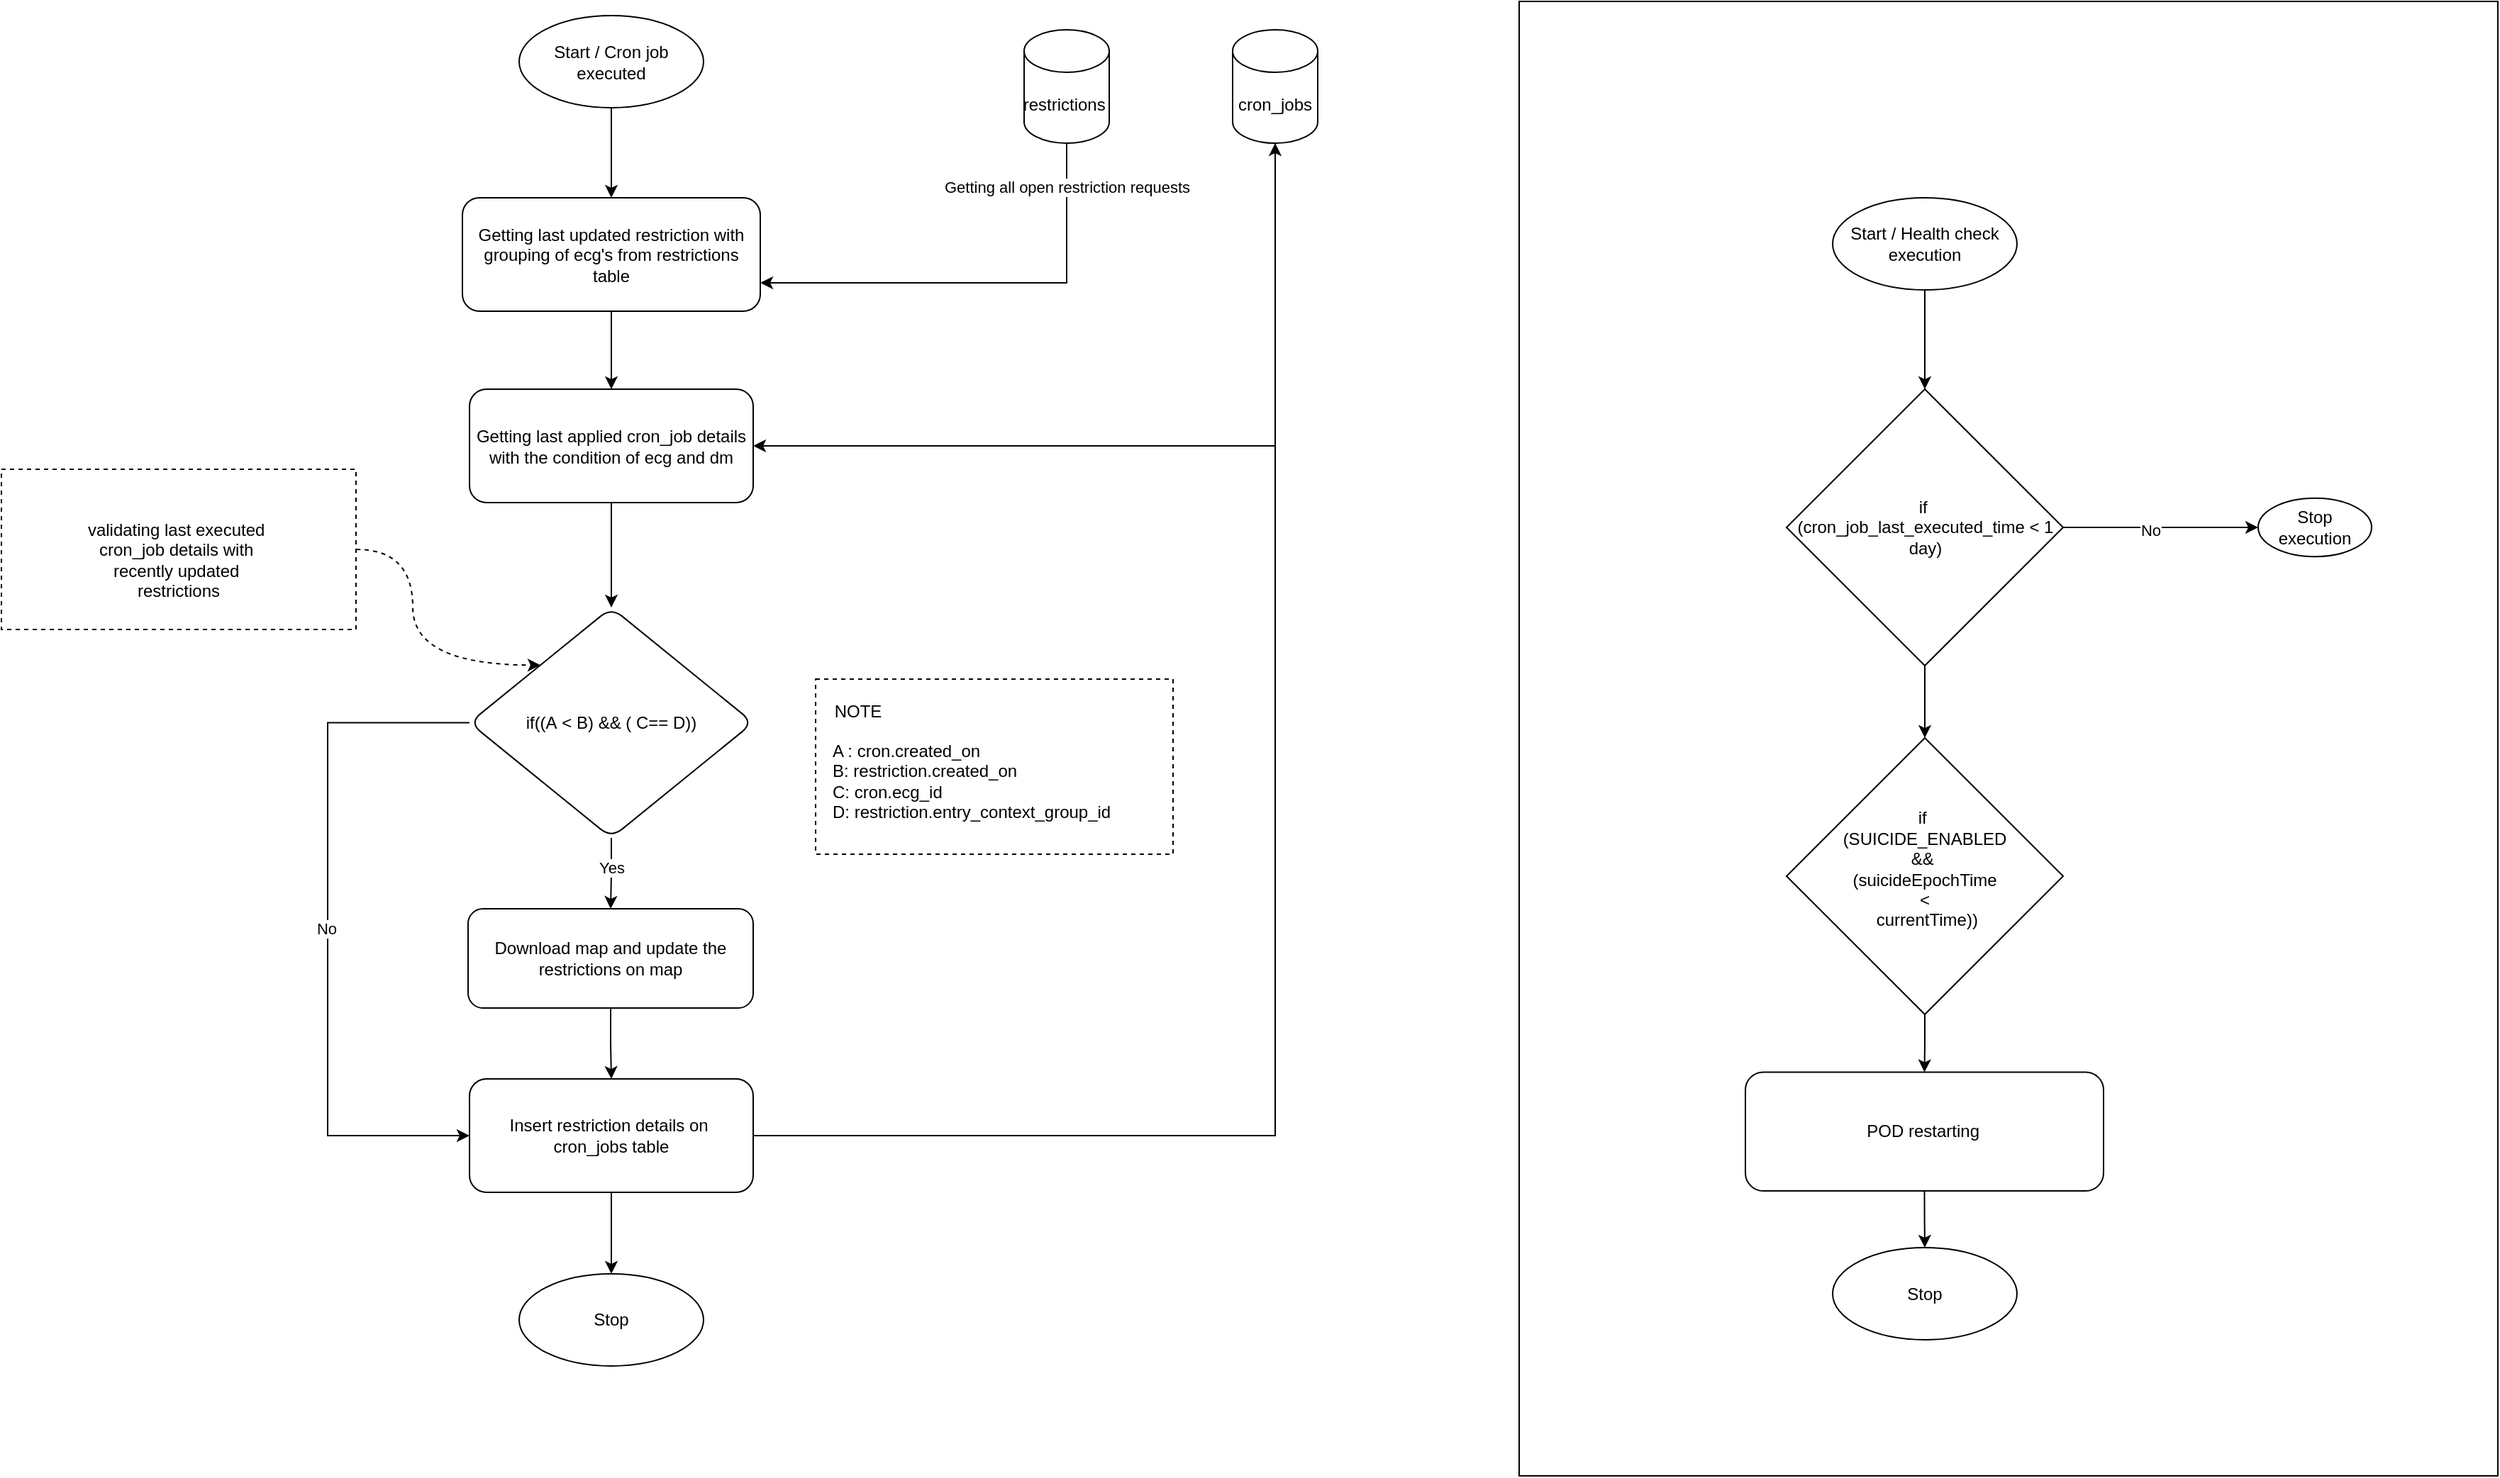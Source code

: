<mxfile version="24.7.17">
  <diagram name="Page-1" id="vAOD8KEE5CEis8ILfhlD">
    <mxGraphModel dx="2651" dy="960" grid="1" gridSize="10" guides="1" tooltips="1" connect="1" arrows="1" fold="1" page="1" pageScale="1" pageWidth="827" pageHeight="1169" math="0" shadow="0">
      <root>
        <mxCell id="0" />
        <mxCell id="1" parent="0" />
        <mxCell id="skjPZMmQEE1Fa7M3AOO7-21" value="" style="rounded=0;whiteSpace=wrap;html=1;fillColor=none;" parent="1" vertex="1">
          <mxGeometry x="910" y="60" width="690" height="1040" as="geometry" />
        </mxCell>
        <mxCell id="stXpBWwS-PEf_fCnOzC--5" value="" style="edgeStyle=orthogonalEdgeStyle;rounded=0;orthogonalLoop=1;jettySize=auto;html=1;" parent="1" source="stXpBWwS-PEf_fCnOzC--1" target="stXpBWwS-PEf_fCnOzC--4" edge="1">
          <mxGeometry relative="1" as="geometry" />
        </mxCell>
        <mxCell id="stXpBWwS-PEf_fCnOzC--1" value="Start / Cron job executed" style="ellipse;whiteSpace=wrap;html=1;fillColor=none;" parent="1" vertex="1">
          <mxGeometry x="205" y="70" width="130" height="65" as="geometry" />
        </mxCell>
        <mxCell id="stXpBWwS-PEf_fCnOzC--14" value="" style="edgeStyle=orthogonalEdgeStyle;rounded=0;orthogonalLoop=1;jettySize=auto;html=1;" parent="1" source="MxeqKNj8xu_JnEBf65KC-8" target="stXpBWwS-PEf_fCnOzC--13" edge="1">
          <mxGeometry relative="1" as="geometry" />
        </mxCell>
        <mxCell id="stXpBWwS-PEf_fCnOzC--4" value="Getting last updated restriction with grouping of ecg&#39;s from restrictions table" style="rounded=1;whiteSpace=wrap;html=1;fillColor=none;" parent="1" vertex="1">
          <mxGeometry x="165" y="198.5" width="210" height="80" as="geometry" />
        </mxCell>
        <mxCell id="MxeqKNj8xu_JnEBf65KC-10" style="edgeStyle=orthogonalEdgeStyle;rounded=0;orthogonalLoop=1;jettySize=auto;html=1;exitX=0.5;exitY=1;exitDx=0;exitDy=0;exitPerimeter=0;entryX=1;entryY=0.5;entryDx=0;entryDy=0;" edge="1" parent="1" source="stXpBWwS-PEf_fCnOzC--6" target="MxeqKNj8xu_JnEBf65KC-8">
          <mxGeometry relative="1" as="geometry" />
        </mxCell>
        <mxCell id="stXpBWwS-PEf_fCnOzC--6" value="cron_jobs" style="shape=cylinder3;whiteSpace=wrap;html=1;boundedLbl=1;backgroundOutline=1;size=15;fillColor=none;" parent="1" vertex="1">
          <mxGeometry x="708" y="80" width="60" height="80" as="geometry" />
        </mxCell>
        <mxCell id="stXpBWwS-PEf_fCnOzC--11" style="edgeStyle=orthogonalEdgeStyle;rounded=0;orthogonalLoop=1;jettySize=auto;html=1;exitX=0.5;exitY=1;exitDx=0;exitDy=0;exitPerimeter=0;entryX=1;entryY=0.75;entryDx=0;entryDy=0;" parent="1" source="stXpBWwS-PEf_fCnOzC--10" target="stXpBWwS-PEf_fCnOzC--4" edge="1">
          <mxGeometry relative="1" as="geometry" />
        </mxCell>
        <mxCell id="stXpBWwS-PEf_fCnOzC--12" value="Getting all open restriction requests" style="edgeLabel;html=1;align=center;verticalAlign=middle;resizable=0;points=[];" parent="stXpBWwS-PEf_fCnOzC--11" vertex="1" connectable="0">
          <mxGeometry x="-0.524" y="2" relative="1" as="geometry">
            <mxPoint x="-2" y="-44" as="offset" />
          </mxGeometry>
        </mxCell>
        <mxCell id="stXpBWwS-PEf_fCnOzC--10" value="restrictions&amp;nbsp;" style="shape=cylinder3;whiteSpace=wrap;html=1;boundedLbl=1;backgroundOutline=1;size=15;fillColor=none;" parent="1" vertex="1">
          <mxGeometry x="561" y="80" width="60" height="80" as="geometry" />
        </mxCell>
        <mxCell id="stXpBWwS-PEf_fCnOzC--19" value="" style="edgeStyle=orthogonalEdgeStyle;rounded=0;orthogonalLoop=1;jettySize=auto;html=1;" parent="1" source="stXpBWwS-PEf_fCnOzC--13" target="stXpBWwS-PEf_fCnOzC--18" edge="1">
          <mxGeometry relative="1" as="geometry" />
        </mxCell>
        <mxCell id="stXpBWwS-PEf_fCnOzC--34" value="Yes" style="edgeLabel;html=1;align=center;verticalAlign=middle;resizable=0;points=[];" parent="stXpBWwS-PEf_fCnOzC--19" vertex="1" connectable="0">
          <mxGeometry x="-0.161" relative="1" as="geometry">
            <mxPoint as="offset" />
          </mxGeometry>
        </mxCell>
        <mxCell id="MxeqKNj8xu_JnEBf65KC-11" style="edgeStyle=orthogonalEdgeStyle;rounded=0;orthogonalLoop=1;jettySize=auto;html=1;exitX=0;exitY=0.5;exitDx=0;exitDy=0;entryX=0;entryY=0.5;entryDx=0;entryDy=0;" edge="1" parent="1" source="stXpBWwS-PEf_fCnOzC--13" target="stXpBWwS-PEf_fCnOzC--22">
          <mxGeometry relative="1" as="geometry">
            <Array as="points">
              <mxPoint x="70" y="569" />
              <mxPoint x="70" y="860" />
            </Array>
          </mxGeometry>
        </mxCell>
        <mxCell id="MxeqKNj8xu_JnEBf65KC-12" value="No" style="edgeLabel;html=1;align=center;verticalAlign=middle;resizable=0;points=[];" vertex="1" connectable="0" parent="MxeqKNj8xu_JnEBf65KC-11">
          <mxGeometry x="-0.004" y="-1" relative="1" as="geometry">
            <mxPoint as="offset" />
          </mxGeometry>
        </mxCell>
        <mxCell id="stXpBWwS-PEf_fCnOzC--13" value="&lt;div&gt;if((A&lt;span style=&quot;background-color: initial;&quot;&gt;&amp;nbsp;&amp;lt; B) &amp;amp;&amp;amp; ( C== D))&lt;/span&gt;&lt;/div&gt;" style="rhombus;whiteSpace=wrap;html=1;rounded=1;fillColor=none;" parent="1" vertex="1">
          <mxGeometry x="170" y="487.5" width="200" height="162.5" as="geometry" />
        </mxCell>
        <mxCell id="stXpBWwS-PEf_fCnOzC--23" value="" style="edgeStyle=orthogonalEdgeStyle;rounded=0;orthogonalLoop=1;jettySize=auto;html=1;" parent="1" source="stXpBWwS-PEf_fCnOzC--18" target="stXpBWwS-PEf_fCnOzC--22" edge="1">
          <mxGeometry relative="1" as="geometry" />
        </mxCell>
        <mxCell id="stXpBWwS-PEf_fCnOzC--18" value="Download map and update the restrictions on map" style="whiteSpace=wrap;html=1;rounded=1;fillColor=none;" parent="1" vertex="1">
          <mxGeometry x="169" y="700" width="201" height="70" as="geometry" />
        </mxCell>
        <mxCell id="stXpBWwS-PEf_fCnOzC--27" value="" style="edgeStyle=orthogonalEdgeStyle;rounded=0;orthogonalLoop=1;jettySize=auto;html=1;" parent="1" source="stXpBWwS-PEf_fCnOzC--22" edge="1">
          <mxGeometry relative="1" as="geometry">
            <mxPoint x="270" y="957.5" as="targetPoint" />
          </mxGeometry>
        </mxCell>
        <mxCell id="stXpBWwS-PEf_fCnOzC--22" value="Insert restriction details on&amp;nbsp;&lt;div&gt;cron_jobs table&lt;/div&gt;" style="whiteSpace=wrap;html=1;rounded=1;fillColor=none;" parent="1" vertex="1">
          <mxGeometry x="170" y="820" width="200" height="80" as="geometry" />
        </mxCell>
        <mxCell id="stXpBWwS-PEf_fCnOzC--33" value="Stop" style="ellipse;whiteSpace=wrap;html=1;fillColor=none;" parent="1" vertex="1">
          <mxGeometry x="205" y="957.5" width="130" height="65" as="geometry" />
        </mxCell>
        <mxCell id="skjPZMmQEE1Fa7M3AOO7-4" value="" style="edgeStyle=orthogonalEdgeStyle;rounded=0;orthogonalLoop=1;jettySize=auto;html=1;" parent="1" source="skjPZMmQEE1Fa7M3AOO7-2" target="skjPZMmQEE1Fa7M3AOO7-3" edge="1">
          <mxGeometry relative="1" as="geometry" />
        </mxCell>
        <mxCell id="skjPZMmQEE1Fa7M3AOO7-2" value="Start / Health check execution" style="ellipse;whiteSpace=wrap;html=1;fillColor=none;" parent="1" vertex="1">
          <mxGeometry x="1131" y="198.5" width="130" height="65" as="geometry" />
        </mxCell>
        <mxCell id="skjPZMmQEE1Fa7M3AOO7-8" style="edgeStyle=orthogonalEdgeStyle;rounded=0;orthogonalLoop=1;jettySize=auto;html=1;exitX=1;exitY=0.5;exitDx=0;exitDy=0;entryX=0;entryY=0.5;entryDx=0;entryDy=0;" parent="1" source="skjPZMmQEE1Fa7M3AOO7-3" target="skjPZMmQEE1Fa7M3AOO7-7" edge="1">
          <mxGeometry relative="1" as="geometry" />
        </mxCell>
        <mxCell id="skjPZMmQEE1Fa7M3AOO7-9" value="No" style="edgeLabel;html=1;align=center;verticalAlign=middle;resizable=0;points=[];" parent="skjPZMmQEE1Fa7M3AOO7-8" vertex="1" connectable="0">
          <mxGeometry x="-0.107" y="-2" relative="1" as="geometry">
            <mxPoint as="offset" />
          </mxGeometry>
        </mxCell>
        <mxCell id="skjPZMmQEE1Fa7M3AOO7-14" value="" style="edgeStyle=orthogonalEdgeStyle;rounded=0;orthogonalLoop=1;jettySize=auto;html=1;" parent="1" source="skjPZMmQEE1Fa7M3AOO7-3" target="skjPZMmQEE1Fa7M3AOO7-13" edge="1">
          <mxGeometry relative="1" as="geometry" />
        </mxCell>
        <mxCell id="skjPZMmQEE1Fa7M3AOO7-3" value="if&amp;nbsp;&lt;div&gt;(cron_job_last_executed_time &amp;lt; 1 day)&lt;/div&gt;" style="rhombus;whiteSpace=wrap;html=1;fillColor=none;" parent="1" vertex="1">
          <mxGeometry x="1098.5" y="333.5" width="195" height="195" as="geometry" />
        </mxCell>
        <mxCell id="skjPZMmQEE1Fa7M3AOO7-7" value="Stop execution" style="ellipse;whiteSpace=wrap;html=1;rounded=1;fillColor=none;" parent="1" vertex="1">
          <mxGeometry x="1431" y="410.38" width="80" height="41.25" as="geometry" />
        </mxCell>
        <mxCell id="skjPZMmQEE1Fa7M3AOO7-18" value="" style="edgeStyle=orthogonalEdgeStyle;rounded=0;orthogonalLoop=1;jettySize=auto;html=1;" parent="1" source="skjPZMmQEE1Fa7M3AOO7-13" target="skjPZMmQEE1Fa7M3AOO7-17" edge="1">
          <mxGeometry relative="1" as="geometry" />
        </mxCell>
        <mxCell id="skjPZMmQEE1Fa7M3AOO7-13" value="" style="rhombus;whiteSpace=wrap;html=1;fillColor=none;" parent="1" vertex="1">
          <mxGeometry x="1098.5" y="579.5" width="195" height="195" as="geometry" />
        </mxCell>
        <mxCell id="skjPZMmQEE1Fa7M3AOO7-15" value="if&amp;nbsp;&lt;div&gt;(SUICIDE_ENABLED &amp;amp;&amp;amp;&amp;nbsp; &amp;nbsp;(suicideEpochTime&amp;nbsp;&lt;/div&gt;&lt;div&gt;&amp;lt;&lt;/div&gt;&lt;div&gt;&amp;nbsp;currentTime))&lt;/div&gt;" style="text;html=1;align=center;verticalAlign=middle;whiteSpace=wrap;rounded=0;" parent="1" vertex="1">
          <mxGeometry x="1166" y="657" width="60" height="30" as="geometry" />
        </mxCell>
        <mxCell id="skjPZMmQEE1Fa7M3AOO7-20" style="edgeStyle=orthogonalEdgeStyle;rounded=0;orthogonalLoop=1;jettySize=auto;html=1;exitX=0.5;exitY=1;exitDx=0;exitDy=0;entryX=0.5;entryY=0;entryDx=0;entryDy=0;" parent="1" source="skjPZMmQEE1Fa7M3AOO7-17" target="skjPZMmQEE1Fa7M3AOO7-19" edge="1">
          <mxGeometry relative="1" as="geometry" />
        </mxCell>
        <mxCell id="skjPZMmQEE1Fa7M3AOO7-17" value="POD restarting&amp;nbsp;" style="rounded=1;whiteSpace=wrap;html=1;fillColor=none;" parent="1" vertex="1">
          <mxGeometry x="1069.5" y="815.25" width="252.5" height="83.75" as="geometry" />
        </mxCell>
        <mxCell id="skjPZMmQEE1Fa7M3AOO7-19" value="Stop" style="ellipse;whiteSpace=wrap;html=1;fillColor=none;" parent="1" vertex="1">
          <mxGeometry x="1131" y="939" width="130" height="65" as="geometry" />
        </mxCell>
        <mxCell id="MxeqKNj8xu_JnEBf65KC-2" style="rounded=0;orthogonalLoop=1;jettySize=auto;html=1;entryX=0;entryY=0;entryDx=0;entryDy=0;edgeStyle=orthogonalEdgeStyle;dashed=1;curved=1;" edge="1" parent="1" source="MxeqKNj8xu_JnEBf65KC-1" target="stXpBWwS-PEf_fCnOzC--13">
          <mxGeometry relative="1" as="geometry" />
        </mxCell>
        <mxCell id="MxeqKNj8xu_JnEBf65KC-1" value="&lt;div&gt;&lt;br&gt;&lt;/div&gt;&lt;div&gt;validating last executed&amp;nbsp;&lt;div&gt;cron_job details with&amp;nbsp;&lt;/div&gt;&lt;div&gt;recently updated&amp;nbsp;&lt;/div&gt;&lt;div&gt;restrictions&lt;/div&gt;&lt;/div&gt;" style="rounded=0;whiteSpace=wrap;html=1;dashed=1;fillColor=none;" vertex="1" parent="1">
          <mxGeometry x="-160" y="390" width="250" height="113" as="geometry" />
        </mxCell>
        <mxCell id="MxeqKNj8xu_JnEBf65KC-3" value="" style="rounded=0;whiteSpace=wrap;html=1;fillColor=none;align=left;dashed=1;" vertex="1" parent="1">
          <mxGeometry x="414" y="538" width="252" height="123.5" as="geometry" />
        </mxCell>
        <mxCell id="MxeqKNj8xu_JnEBf65KC-6" value="&lt;span style=&quot;&quot;&gt;A : cron.created_on&lt;/span&gt;&lt;div style=&quot;&quot;&gt;B: restriction.created_on&lt;br&gt;&lt;div&gt;C: cron.ecg_id&lt;/div&gt;&lt;div&gt;D: restriction.entry_context_group_id&lt;/div&gt;&lt;/div&gt;" style="text;html=1;align=left;verticalAlign=middle;whiteSpace=wrap;rounded=0;" vertex="1" parent="1">
          <mxGeometry x="424" y="564.75" width="230" height="90" as="geometry" />
        </mxCell>
        <mxCell id="MxeqKNj8xu_JnEBf65KC-7" value="NOTE" style="text;html=1;align=center;verticalAlign=middle;whiteSpace=wrap;rounded=0;" vertex="1" parent="1">
          <mxGeometry x="414" y="545.5" width="60" height="30" as="geometry" />
        </mxCell>
        <mxCell id="MxeqKNj8xu_JnEBf65KC-9" value="" style="edgeStyle=orthogonalEdgeStyle;rounded=0;orthogonalLoop=1;jettySize=auto;html=1;" edge="1" parent="1" source="stXpBWwS-PEf_fCnOzC--4" target="MxeqKNj8xu_JnEBf65KC-8">
          <mxGeometry relative="1" as="geometry">
            <mxPoint x="270" y="280" as="sourcePoint" />
            <mxPoint x="270" y="488" as="targetPoint" />
          </mxGeometry>
        </mxCell>
        <mxCell id="MxeqKNj8xu_JnEBf65KC-8" value="Getting last applied cron_job details with the condition of ecg and dm" style="rounded=1;whiteSpace=wrap;html=1;fillColor=none;" vertex="1" parent="1">
          <mxGeometry x="170" y="333.5" width="200" height="80" as="geometry" />
        </mxCell>
        <mxCell id="MxeqKNj8xu_JnEBf65KC-14" style="edgeStyle=orthogonalEdgeStyle;rounded=0;orthogonalLoop=1;jettySize=auto;html=1;exitX=1;exitY=0.5;exitDx=0;exitDy=0;entryX=0.5;entryY=1;entryDx=0;entryDy=0;entryPerimeter=0;" edge="1" parent="1" source="stXpBWwS-PEf_fCnOzC--22" target="stXpBWwS-PEf_fCnOzC--6">
          <mxGeometry relative="1" as="geometry" />
        </mxCell>
      </root>
    </mxGraphModel>
  </diagram>
</mxfile>
